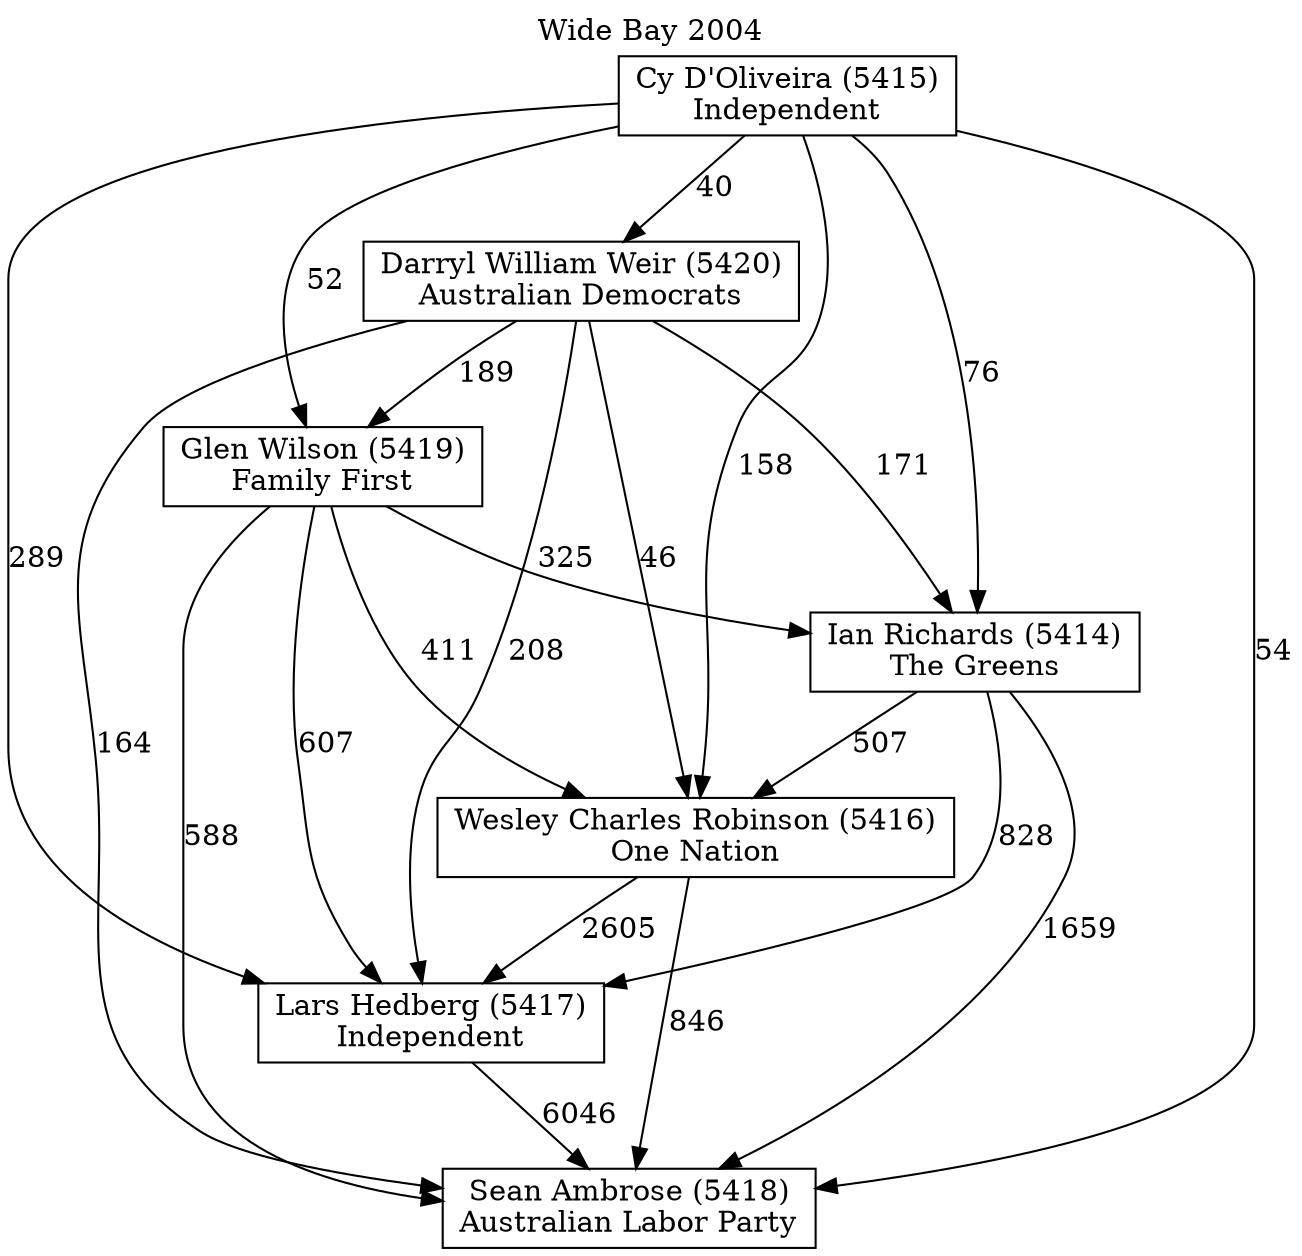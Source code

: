 // House preference flow
digraph "Sean Ambrose (5418)_Wide Bay_2004" {
	graph [label="Wide Bay 2004" labelloc=t mclimit=10]
	node [shape=box]
	"Cy D'Oliveira (5415)" [label="Cy D'Oliveira (5415)
Independent"]
	"Darryl William Weir (5420)" [label="Darryl William Weir (5420)
Australian Democrats"]
	"Glen Wilson (5419)" [label="Glen Wilson (5419)
Family First"]
	"Ian Richards (5414)" [label="Ian Richards (5414)
The Greens"]
	"Lars Hedberg (5417)" [label="Lars Hedberg (5417)
Independent"]
	"Sean Ambrose (5418)" [label="Sean Ambrose (5418)
Australian Labor Party"]
	"Wesley Charles Robinson (5416)" [label="Wesley Charles Robinson (5416)
One Nation"]
	"Cy D'Oliveira (5415)" -> "Darryl William Weir (5420)" [label=40]
	"Cy D'Oliveira (5415)" -> "Glen Wilson (5419)" [label=52]
	"Cy D'Oliveira (5415)" -> "Ian Richards (5414)" [label=76]
	"Cy D'Oliveira (5415)" -> "Lars Hedberg (5417)" [label=289]
	"Cy D'Oliveira (5415)" -> "Sean Ambrose (5418)" [label=54]
	"Cy D'Oliveira (5415)" -> "Wesley Charles Robinson (5416)" [label=158]
	"Darryl William Weir (5420)" -> "Glen Wilson (5419)" [label=189]
	"Darryl William Weir (5420)" -> "Ian Richards (5414)" [label=171]
	"Darryl William Weir (5420)" -> "Lars Hedberg (5417)" [label=208]
	"Darryl William Weir (5420)" -> "Sean Ambrose (5418)" [label=164]
	"Darryl William Weir (5420)" -> "Wesley Charles Robinson (5416)" [label=46]
	"Glen Wilson (5419)" -> "Ian Richards (5414)" [label=325]
	"Glen Wilson (5419)" -> "Lars Hedberg (5417)" [label=607]
	"Glen Wilson (5419)" -> "Sean Ambrose (5418)" [label=588]
	"Glen Wilson (5419)" -> "Wesley Charles Robinson (5416)" [label=411]
	"Ian Richards (5414)" -> "Lars Hedberg (5417)" [label=828]
	"Ian Richards (5414)" -> "Sean Ambrose (5418)" [label=1659]
	"Ian Richards (5414)" -> "Wesley Charles Robinson (5416)" [label=507]
	"Lars Hedberg (5417)" -> "Sean Ambrose (5418)" [label=6046]
	"Wesley Charles Robinson (5416)" -> "Lars Hedberg (5417)" [label=2605]
	"Wesley Charles Robinson (5416)" -> "Sean Ambrose (5418)" [label=846]
}
